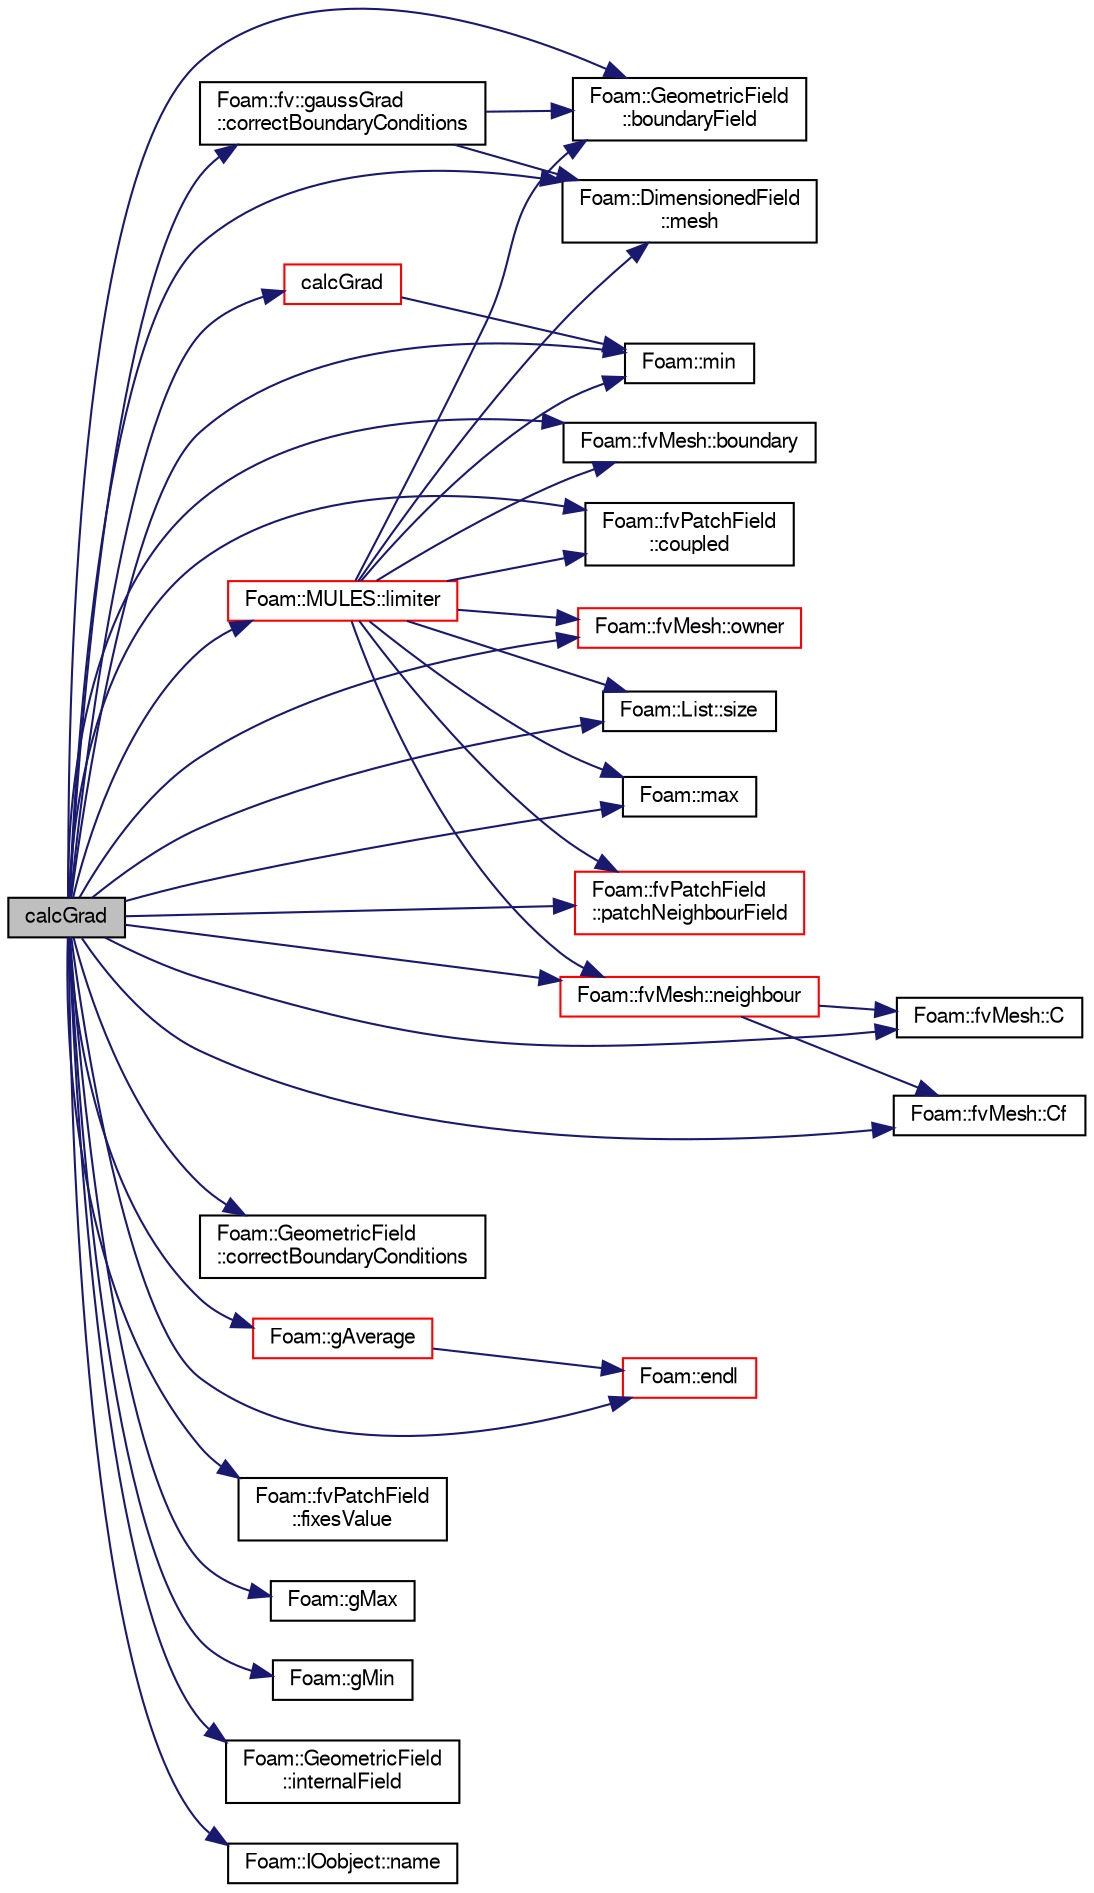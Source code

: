 digraph "calcGrad"
{
  bgcolor="transparent";
  edge [fontname="FreeSans",fontsize="10",labelfontname="FreeSans",labelfontsize="10"];
  node [fontname="FreeSans",fontsize="10",shape=record];
  rankdir="LR";
  Node70 [label="calcGrad",height=0.2,width=0.4,color="black", fillcolor="grey75", style="filled", fontcolor="black"];
  Node70 -> Node71 [color="midnightblue",fontsize="10",style="solid",fontname="FreeSans"];
  Node71 [label="Foam::fvMesh::boundary",height=0.2,width=0.4,color="black",URL="$a22766.html#a1fc8b179063cf5d6805da64ff1975126",tooltip="Return reference to boundary mesh. "];
  Node70 -> Node72 [color="midnightblue",fontsize="10",style="solid",fontname="FreeSans"];
  Node72 [label="Foam::GeometricField\l::boundaryField",height=0.2,width=0.4,color="black",URL="$a22434.html#a3c6c1a789b48ea0c5e8bff64f9c14f2d",tooltip="Return reference to GeometricBoundaryField. "];
  Node70 -> Node73 [color="midnightblue",fontsize="10",style="solid",fontname="FreeSans"];
  Node73 [label="Foam::fvMesh::C",height=0.2,width=0.4,color="black",URL="$a22766.html#a724799c6e3ba1bd41ad47529f330d066",tooltip="Return cell centres as volVectorField. "];
  Node70 -> Node74 [color="midnightblue",fontsize="10",style="solid",fontname="FreeSans"];
  Node74 [label="calcGrad",height=0.2,width=0.4,color="red",URL="$a22570.html#a7dfce2567087a0024a7bc24421c8f9c7",tooltip="Return the gradient of the given field to the gradScheme::grad. "];
  Node74 -> Node76 [color="midnightblue",fontsize="10",style="solid",fontname="FreeSans"];
  Node76 [label="Foam::min",height=0.2,width=0.4,color="black",URL="$a21124.html#a253e112ad2d56d96230ff39ea7f442dc"];
  Node70 -> Node80 [color="midnightblue",fontsize="10",style="solid",fontname="FreeSans"];
  Node80 [label="Foam::fvMesh::Cf",height=0.2,width=0.4,color="black",URL="$a22766.html#a11a9dd92f5a5c5fbc76a8e09f1d1df54",tooltip="Return face centres as surfaceVectorField. "];
  Node70 -> Node81 [color="midnightblue",fontsize="10",style="solid",fontname="FreeSans"];
  Node81 [label="Foam::fv::gaussGrad\l::correctBoundaryConditions",height=0.2,width=0.4,color="black",URL="$a22538.html#aa6d3a74b8886adafb27d4f82a4383e23",tooltip="Correct the boundary values of the gradient using the patchField. "];
  Node81 -> Node72 [color="midnightblue",fontsize="10",style="solid",fontname="FreeSans"];
  Node81 -> Node82 [color="midnightblue",fontsize="10",style="solid",fontname="FreeSans"];
  Node82 [label="Foam::DimensionedField\l::mesh",height=0.2,width=0.4,color="black",URL="$a26390.html#a8f1110830348a1448a14ab5e3cf47e3b",tooltip="Return mesh. "];
  Node70 -> Node83 [color="midnightblue",fontsize="10",style="solid",fontname="FreeSans"];
  Node83 [label="Foam::GeometricField\l::correctBoundaryConditions",height=0.2,width=0.4,color="black",URL="$a22434.html#acaf6878ef900e593c4b20812f1b567d6",tooltip="Correct boundary field. "];
  Node70 -> Node84 [color="midnightblue",fontsize="10",style="solid",fontname="FreeSans"];
  Node84 [label="Foam::fvPatchField\l::coupled",height=0.2,width=0.4,color="black",URL="$a22354.html#a39c01db0e66d00fe0621a0c7e5fc4ead",tooltip="Return true if this patch field is coupled. "];
  Node70 -> Node85 [color="midnightblue",fontsize="10",style="solid",fontname="FreeSans"];
  Node85 [label="Foam::endl",height=0.2,width=0.4,color="red",URL="$a21124.html#a2db8fe02a0d3909e9351bb4275b23ce4",tooltip="Add newline and flush stream. "];
  Node70 -> Node87 [color="midnightblue",fontsize="10",style="solid",fontname="FreeSans"];
  Node87 [label="Foam::fvPatchField\l::fixesValue",height=0.2,width=0.4,color="black",URL="$a22354.html#a0de932061a01f71d2b747c01a4d1a467",tooltip="Return true if this patch field fixes a value. "];
  Node70 -> Node88 [color="midnightblue",fontsize="10",style="solid",fontname="FreeSans"];
  Node88 [label="Foam::gAverage",height=0.2,width=0.4,color="red",URL="$a21124.html#ab45e56189711a2e5cdd381a0e2b6cc5c"];
  Node88 -> Node85 [color="midnightblue",fontsize="10",style="solid",fontname="FreeSans"];
  Node70 -> Node107 [color="midnightblue",fontsize="10",style="solid",fontname="FreeSans"];
  Node107 [label="Foam::gMax",height=0.2,width=0.4,color="black",URL="$a21124.html#ae8d631fb8e841947408bb711abfb1e67"];
  Node70 -> Node108 [color="midnightblue",fontsize="10",style="solid",fontname="FreeSans"];
  Node108 [label="Foam::gMin",height=0.2,width=0.4,color="black",URL="$a21124.html#aca330ee6cfe7d602300dbc5905f8c9f6"];
  Node70 -> Node109 [color="midnightblue",fontsize="10",style="solid",fontname="FreeSans"];
  Node109 [label="Foam::GeometricField\l::internalField",height=0.2,width=0.4,color="black",URL="$a22434.html#a9536140d36d69bbac40496f6b817aa0a",tooltip="Return internal field. "];
  Node70 -> Node110 [color="midnightblue",fontsize="10",style="solid",fontname="FreeSans"];
  Node110 [label="Foam::MULES::limiter",height=0.2,width=0.4,color="red",URL="$a21136.html#ae90eb6b771613f9ffe9bbe814bc2d479"];
  Node110 -> Node72 [color="midnightblue",fontsize="10",style="solid",fontname="FreeSans"];
  Node110 -> Node82 [color="midnightblue",fontsize="10",style="solid",fontname="FreeSans"];
  Node110 -> Node112 [color="midnightblue",fontsize="10",style="solid",fontname="FreeSans"];
  Node112 [label="Foam::fvMesh::owner",height=0.2,width=0.4,color="red",URL="$a22766.html#a16e7eb254c4fd2d1d7ac4d5d71f6c9f9",tooltip="Internal face owner. "];
  Node110 -> Node115 [color="midnightblue",fontsize="10",style="solid",fontname="FreeSans"];
  Node115 [label="Foam::fvMesh::neighbour",height=0.2,width=0.4,color="red",URL="$a22766.html#aab1a7f2af09b33005a527e107c7b3fad",tooltip="Internal face neighbour. "];
  Node115 -> Node73 [color="midnightblue",fontsize="10",style="solid",fontname="FreeSans"];
  Node115 -> Node80 [color="midnightblue",fontsize="10",style="solid",fontname="FreeSans"];
  Node110 -> Node96 [color="midnightblue",fontsize="10",style="solid",fontname="FreeSans"];
  Node96 [label="Foam::List::size",height=0.2,width=0.4,color="black",URL="$a25694.html#a8a5f6fa29bd4b500caf186f60245b384",tooltip="Override size to be inconsistent with allocated storage. "];
  Node110 -> Node232 [color="midnightblue",fontsize="10",style="solid",fontname="FreeSans"];
  Node232 [label="Foam::max",height=0.2,width=0.4,color="black",URL="$a21124.html#ac993e906cf2774ae77e666bc24e81733"];
  Node110 -> Node76 [color="midnightblue",fontsize="10",style="solid",fontname="FreeSans"];
  Node110 -> Node71 [color="midnightblue",fontsize="10",style="solid",fontname="FreeSans"];
  Node110 -> Node84 [color="midnightblue",fontsize="10",style="solid",fontname="FreeSans"];
  Node110 -> Node390 [color="midnightblue",fontsize="10",style="solid",fontname="FreeSans"];
  Node390 [label="Foam::fvPatchField\l::patchNeighbourField",height=0.2,width=0.4,color="red",URL="$a22354.html#a3eee7e8e27377d66dd0f20d3697d6b78",tooltip="Return patchField on the opposite patch of a coupled patch. "];
  Node70 -> Node232 [color="midnightblue",fontsize="10",style="solid",fontname="FreeSans"];
  Node70 -> Node82 [color="midnightblue",fontsize="10",style="solid",fontname="FreeSans"];
  Node70 -> Node76 [color="midnightblue",fontsize="10",style="solid",fontname="FreeSans"];
  Node70 -> Node280 [color="midnightblue",fontsize="10",style="solid",fontname="FreeSans"];
  Node280 [label="Foam::IOobject::name",height=0.2,width=0.4,color="black",URL="$a26142.html#acc80e00a8ac919288fb55bd14cc88bf6",tooltip="Return name. "];
  Node70 -> Node115 [color="midnightblue",fontsize="10",style="solid",fontname="FreeSans"];
  Node70 -> Node112 [color="midnightblue",fontsize="10",style="solid",fontname="FreeSans"];
  Node70 -> Node390 [color="midnightblue",fontsize="10",style="solid",fontname="FreeSans"];
  Node70 -> Node96 [color="midnightblue",fontsize="10",style="solid",fontname="FreeSans"];
}
